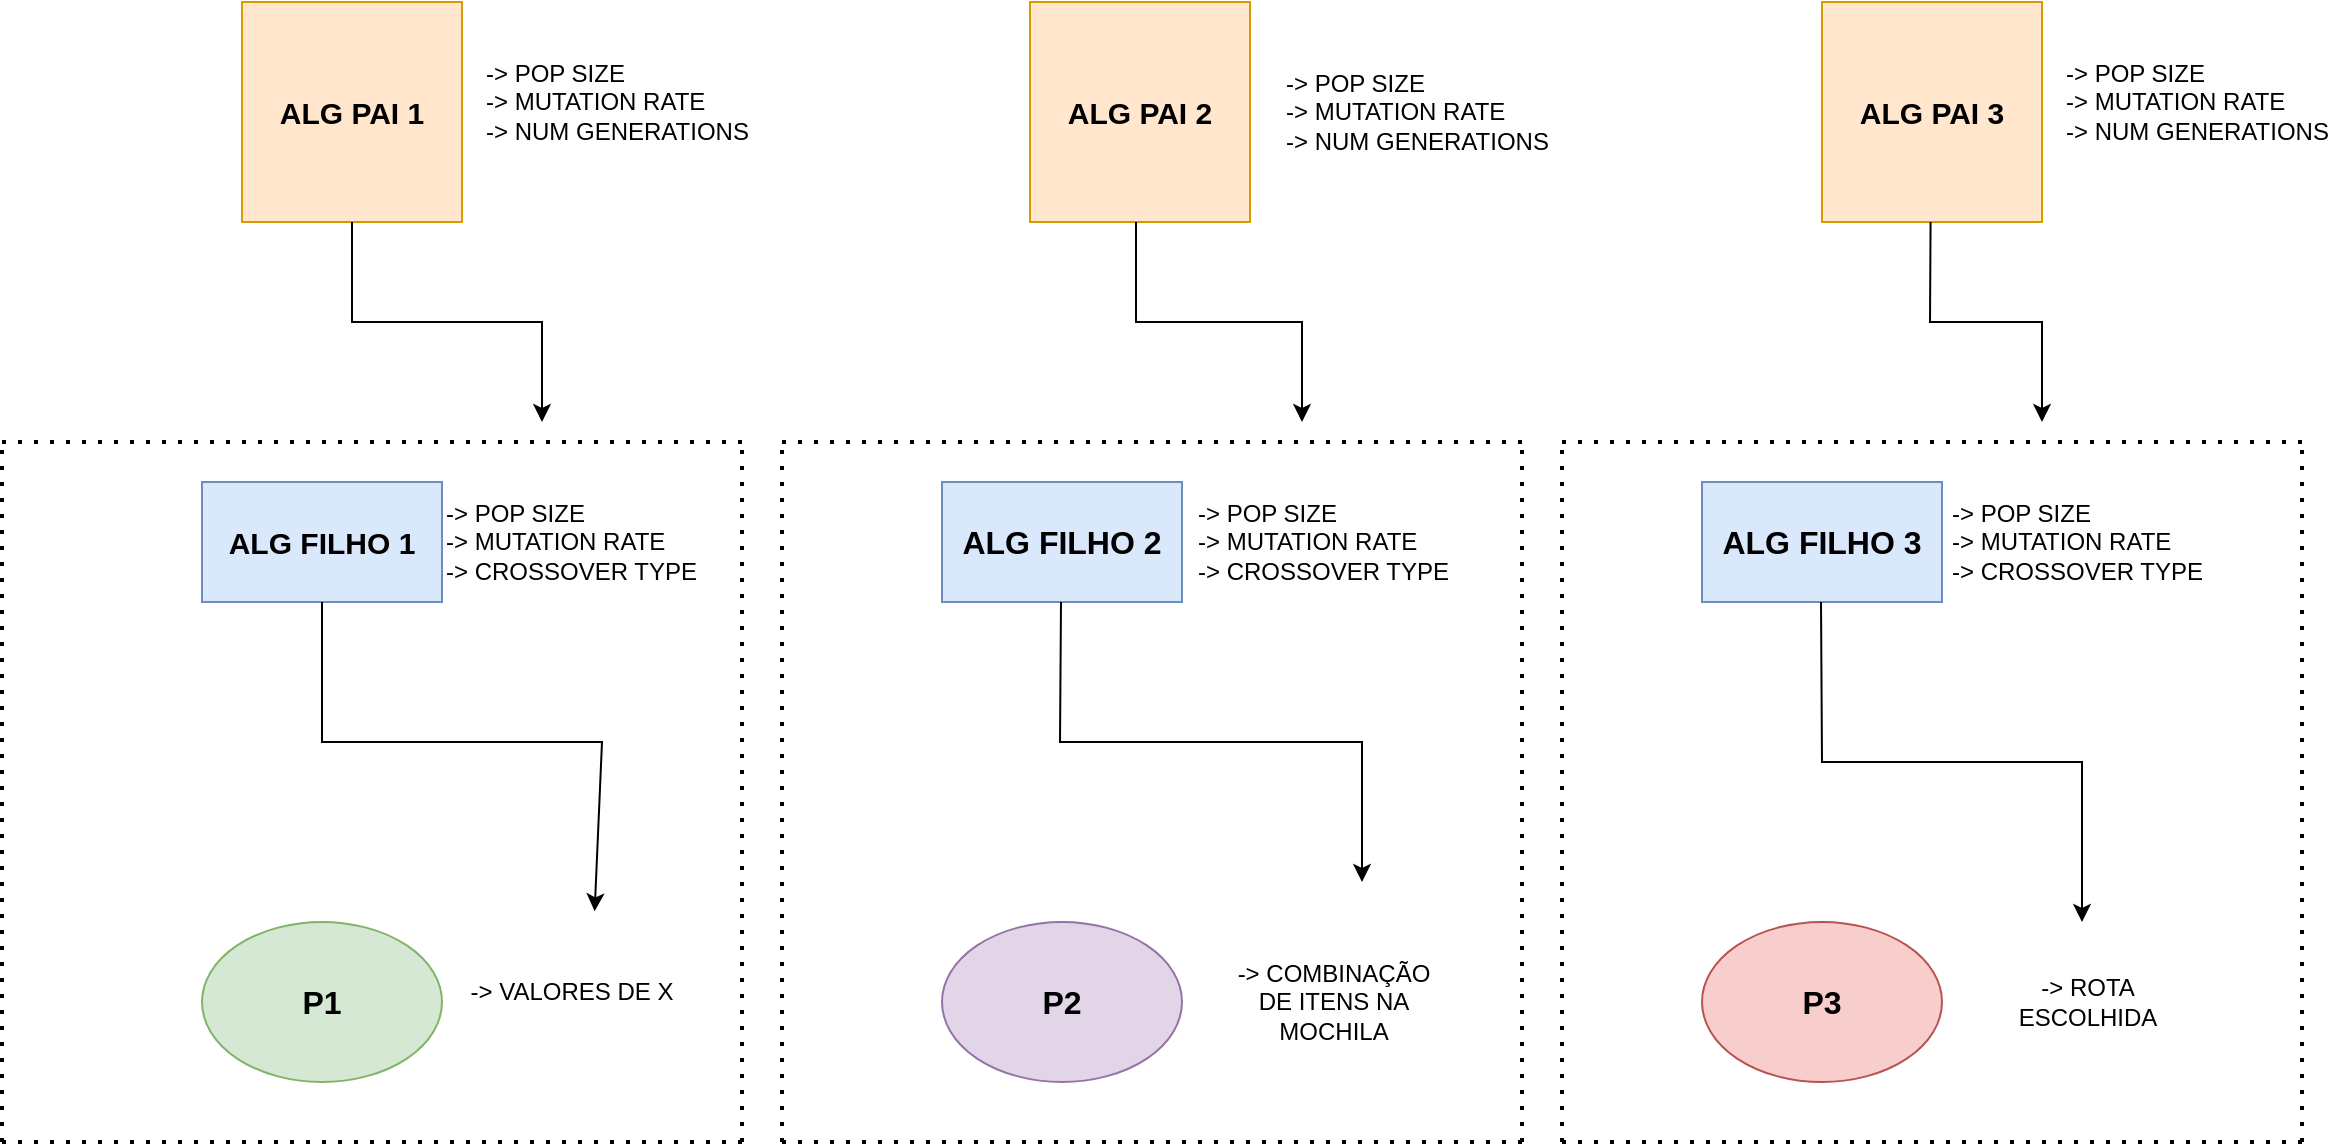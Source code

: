 <mxfile version="22.0.5" type="github">
  <diagram id="C5RBs43oDa-KdzZeNtuy" name="Page-1">
    <mxGraphModel dx="2654" dy="2080" grid="1" gridSize="10" guides="1" tooltips="1" connect="1" arrows="1" fold="1" page="1" pageScale="1" pageWidth="827" pageHeight="1169" math="0" shadow="0">
      <root>
        <mxCell id="WIyWlLk6GJQsqaUBKTNV-0" />
        <mxCell id="WIyWlLk6GJQsqaUBKTNV-1" parent="WIyWlLk6GJQsqaUBKTNV-0" />
        <mxCell id="gQG2hCczen1YuyO0xivY-0" value="&lt;font size=&quot;1&quot;&gt;&lt;b style=&quot;font-size: 15px;&quot;&gt;ALG FILHO 1&lt;/b&gt;&lt;/font&gt;" style="rounded=0;whiteSpace=wrap;html=1;fillColor=#dae8fc;strokeColor=#6c8ebf;" vertex="1" parent="WIyWlLk6GJQsqaUBKTNV-1">
          <mxGeometry y="90" width="120" height="60" as="geometry" />
        </mxCell>
        <mxCell id="gQG2hCczen1YuyO0xivY-1" value="&lt;font size=&quot;1&quot;&gt;&lt;b style=&quot;font-size: 16px;&quot;&gt;ALG FILHO 2&lt;/b&gt;&lt;/font&gt;" style="rounded=0;whiteSpace=wrap;html=1;fillColor=#dae8fc;strokeColor=#6c8ebf;" vertex="1" parent="WIyWlLk6GJQsqaUBKTNV-1">
          <mxGeometry x="370" y="90" width="120" height="60" as="geometry" />
        </mxCell>
        <mxCell id="gQG2hCczen1YuyO0xivY-2" value="&lt;font size=&quot;1&quot;&gt;&lt;b&gt;&lt;font style=&quot;font-size: 16px;&quot;&gt;ALG FILHO 3&lt;/font&gt;&lt;/b&gt;&lt;/font&gt;" style="rounded=0;whiteSpace=wrap;html=1;fillColor=#dae8fc;strokeColor=#6c8ebf;" vertex="1" parent="WIyWlLk6GJQsqaUBKTNV-1">
          <mxGeometry x="750" y="90" width="120" height="60" as="geometry" />
        </mxCell>
        <mxCell id="gQG2hCczen1YuyO0xivY-3" value="" style="endArrow=classic;html=1;rounded=0;exitX=0.5;exitY=1;exitDx=0;exitDy=0;entryX=0.603;entryY=-0.076;entryDx=0;entryDy=0;entryPerimeter=0;" edge="1" parent="WIyWlLk6GJQsqaUBKTNV-1" source="gQG2hCczen1YuyO0xivY-0" target="gQG2hCczen1YuyO0xivY-34">
          <mxGeometry width="50" height="50" relative="1" as="geometry">
            <mxPoint x="300" y="310" as="sourcePoint" />
            <mxPoint x="60" y="300" as="targetPoint" />
            <Array as="points">
              <mxPoint x="60" y="220" />
              <mxPoint x="200" y="220" />
            </Array>
          </mxGeometry>
        </mxCell>
        <mxCell id="gQG2hCczen1YuyO0xivY-4" value="" style="endArrow=classic;html=1;rounded=0;exitX=0.5;exitY=1;exitDx=0;exitDy=0;" edge="1" parent="WIyWlLk6GJQsqaUBKTNV-1">
          <mxGeometry width="50" height="50" relative="1" as="geometry">
            <mxPoint x="429.5" y="150" as="sourcePoint" />
            <mxPoint x="580" y="290" as="targetPoint" />
            <Array as="points">
              <mxPoint x="429" y="220" />
              <mxPoint x="580" y="220" />
            </Array>
          </mxGeometry>
        </mxCell>
        <mxCell id="gQG2hCczen1YuyO0xivY-5" value="" style="endArrow=classic;html=1;rounded=0;exitX=0.5;exitY=1;exitDx=0;exitDy=0;" edge="1" parent="WIyWlLk6GJQsqaUBKTNV-1">
          <mxGeometry width="50" height="50" relative="1" as="geometry">
            <mxPoint x="809.5" y="150" as="sourcePoint" />
            <mxPoint x="940" y="310" as="targetPoint" />
            <Array as="points">
              <mxPoint x="810" y="230" />
              <mxPoint x="940" y="230" />
            </Array>
          </mxGeometry>
        </mxCell>
        <mxCell id="gQG2hCczen1YuyO0xivY-6" value="&lt;b&gt;&lt;font style=&quot;font-size: 16px;&quot;&gt;P1&lt;/font&gt;&lt;/b&gt;" style="ellipse;whiteSpace=wrap;html=1;fillColor=#d5e8d4;strokeColor=#82b366;" vertex="1" parent="WIyWlLk6GJQsqaUBKTNV-1">
          <mxGeometry y="310" width="120" height="80" as="geometry" />
        </mxCell>
        <mxCell id="gQG2hCczen1YuyO0xivY-7" value="&lt;b&gt;&lt;font style=&quot;font-size: 16px;&quot;&gt;P2&lt;/font&gt;&lt;/b&gt;" style="ellipse;whiteSpace=wrap;html=1;fillColor=#e1d5e7;strokeColor=#9673a6;" vertex="1" parent="WIyWlLk6GJQsqaUBKTNV-1">
          <mxGeometry x="370" y="310" width="120" height="80" as="geometry" />
        </mxCell>
        <mxCell id="gQG2hCczen1YuyO0xivY-8" value="&lt;b&gt;&lt;font style=&quot;font-size: 16px;&quot;&gt;P3&lt;/font&gt;&lt;/b&gt;" style="ellipse;whiteSpace=wrap;html=1;fillColor=#f8cecc;strokeColor=#b85450;" vertex="1" parent="WIyWlLk6GJQsqaUBKTNV-1">
          <mxGeometry x="750" y="310" width="120" height="80" as="geometry" />
        </mxCell>
        <mxCell id="gQG2hCczen1YuyO0xivY-9" value="&lt;div&gt;-&amp;gt; POP SIZE&lt;/div&gt;&lt;div&gt;-&amp;gt; MUTATION RATE&lt;/div&gt;&lt;div&gt;-&amp;gt; CROSSOVER TYPE&lt;br&gt;&lt;/div&gt;" style="text;html=1;strokeColor=none;fillColor=none;align=left;verticalAlign=middle;whiteSpace=wrap;rounded=0;" vertex="1" parent="WIyWlLk6GJQsqaUBKTNV-1">
          <mxGeometry x="120" y="90" width="140" height="60" as="geometry" />
        </mxCell>
        <mxCell id="gQG2hCczen1YuyO0xivY-10" value="&lt;div&gt;-&amp;gt; POP SIZE&lt;/div&gt;&lt;div&gt;-&amp;gt; MUTATION RATE&lt;/div&gt;&lt;div&gt;-&amp;gt; CROSSOVER TYPE&lt;br&gt;&lt;/div&gt;" style="text;html=1;strokeColor=none;fillColor=none;align=left;verticalAlign=middle;whiteSpace=wrap;rounded=0;" vertex="1" parent="WIyWlLk6GJQsqaUBKTNV-1">
          <mxGeometry x="496" y="90" width="140" height="60" as="geometry" />
        </mxCell>
        <mxCell id="gQG2hCczen1YuyO0xivY-11" value="&lt;div&gt;-&amp;gt; POP SIZE&lt;/div&gt;&lt;div&gt;-&amp;gt; MUTATION RATE&lt;/div&gt;&lt;div&gt;-&amp;gt; CROSSOVER TYPE&lt;br&gt;&lt;/div&gt;" style="text;html=1;strokeColor=none;fillColor=none;align=left;verticalAlign=middle;whiteSpace=wrap;rounded=0;" vertex="1" parent="WIyWlLk6GJQsqaUBKTNV-1">
          <mxGeometry x="873" y="90" width="140" height="60" as="geometry" />
        </mxCell>
        <mxCell id="gQG2hCczen1YuyO0xivY-12" value="&lt;b&gt;&lt;font style=&quot;font-size: 15px;&quot;&gt;ALG PAI 1&lt;br&gt;&lt;/font&gt;&lt;/b&gt;" style="whiteSpace=wrap;html=1;aspect=fixed;fillColor=#ffe6cc;strokeColor=#d79b00;" vertex="1" parent="WIyWlLk6GJQsqaUBKTNV-1">
          <mxGeometry x="20" y="-150" width="110" height="110" as="geometry" />
        </mxCell>
        <mxCell id="gQG2hCczen1YuyO0xivY-13" value="&lt;b&gt;&lt;font style=&quot;font-size: 15px;&quot;&gt;ALG PAI 2&lt;br&gt;&lt;/font&gt;&lt;/b&gt;" style="whiteSpace=wrap;html=1;aspect=fixed;fillColor=#ffe6cc;strokeColor=#d79b00;" vertex="1" parent="WIyWlLk6GJQsqaUBKTNV-1">
          <mxGeometry x="414" y="-150" width="110" height="110" as="geometry" />
        </mxCell>
        <mxCell id="gQG2hCczen1YuyO0xivY-14" value="&lt;b&gt;&lt;font style=&quot;font-size: 15px;&quot;&gt;ALG PAI 3&lt;br&gt;&lt;/font&gt;&lt;/b&gt;" style="whiteSpace=wrap;html=1;aspect=fixed;fillColor=#ffe6cc;strokeColor=#d79b00;" vertex="1" parent="WIyWlLk6GJQsqaUBKTNV-1">
          <mxGeometry x="810" y="-150" width="110" height="110" as="geometry" />
        </mxCell>
        <mxCell id="gQG2hCczen1YuyO0xivY-16" value="" style="endArrow=classic;html=1;rounded=0;exitX=0.5;exitY=1;exitDx=0;exitDy=0;" edge="1" parent="WIyWlLk6GJQsqaUBKTNV-1" source="gQG2hCczen1YuyO0xivY-12">
          <mxGeometry width="50" height="50" relative="1" as="geometry">
            <mxPoint x="105" y="30" as="sourcePoint" />
            <mxPoint x="170" y="60" as="targetPoint" />
            <Array as="points">
              <mxPoint x="75" y="10" />
              <mxPoint x="170" y="10" />
            </Array>
          </mxGeometry>
        </mxCell>
        <mxCell id="gQG2hCczen1YuyO0xivY-17" value="" style="endArrow=classic;html=1;rounded=0;exitX=0.5;exitY=1;exitDx=0;exitDy=0;" edge="1" parent="WIyWlLk6GJQsqaUBKTNV-1">
          <mxGeometry width="50" height="50" relative="1" as="geometry">
            <mxPoint x="467" y="-40" as="sourcePoint" />
            <mxPoint x="550" y="60" as="targetPoint" />
            <Array as="points">
              <mxPoint x="467" y="10" />
              <mxPoint x="550" y="10" />
            </Array>
          </mxGeometry>
        </mxCell>
        <mxCell id="gQG2hCczen1YuyO0xivY-18" value="" style="endArrow=classic;html=1;rounded=0;exitX=0.5;exitY=1;exitDx=0;exitDy=0;" edge="1" parent="WIyWlLk6GJQsqaUBKTNV-1">
          <mxGeometry width="50" height="50" relative="1" as="geometry">
            <mxPoint x="864.29" y="-40" as="sourcePoint" />
            <mxPoint x="920" y="60" as="targetPoint" />
            <Array as="points">
              <mxPoint x="864" y="10" />
              <mxPoint x="920" y="10" />
            </Array>
          </mxGeometry>
        </mxCell>
        <mxCell id="gQG2hCczen1YuyO0xivY-19" value="" style="endArrow=none;dashed=1;html=1;dashPattern=1 3;strokeWidth=2;rounded=0;" edge="1" parent="WIyWlLk6GJQsqaUBKTNV-1">
          <mxGeometry width="50" height="50" relative="1" as="geometry">
            <mxPoint x="270" y="420" as="sourcePoint" />
            <mxPoint x="270" y="70" as="targetPoint" />
          </mxGeometry>
        </mxCell>
        <mxCell id="gQG2hCczen1YuyO0xivY-20" value="" style="endArrow=none;dashed=1;html=1;dashPattern=1 3;strokeWidth=2;rounded=0;" edge="1" parent="WIyWlLk6GJQsqaUBKTNV-1">
          <mxGeometry width="50" height="50" relative="1" as="geometry">
            <mxPoint x="-100" y="420" as="sourcePoint" />
            <mxPoint x="-100" y="70" as="targetPoint" />
          </mxGeometry>
        </mxCell>
        <mxCell id="gQG2hCczen1YuyO0xivY-21" value="" style="endArrow=none;dashed=1;html=1;dashPattern=1 3;strokeWidth=2;rounded=0;" edge="1" parent="WIyWlLk6GJQsqaUBKTNV-1">
          <mxGeometry width="50" height="50" relative="1" as="geometry">
            <mxPoint x="-100" y="420" as="sourcePoint" />
            <mxPoint x="270" y="420" as="targetPoint" />
          </mxGeometry>
        </mxCell>
        <mxCell id="gQG2hCczen1YuyO0xivY-22" value="" style="endArrow=none;dashed=1;html=1;dashPattern=1 3;strokeWidth=2;rounded=0;" edge="1" parent="WIyWlLk6GJQsqaUBKTNV-1">
          <mxGeometry width="50" height="50" relative="1" as="geometry">
            <mxPoint x="-100" y="70" as="sourcePoint" />
            <mxPoint x="270" y="70" as="targetPoint" />
          </mxGeometry>
        </mxCell>
        <mxCell id="gQG2hCczen1YuyO0xivY-23" value="" style="endArrow=none;dashed=1;html=1;dashPattern=1 3;strokeWidth=2;rounded=0;" edge="1" parent="WIyWlLk6GJQsqaUBKTNV-1">
          <mxGeometry width="50" height="50" relative="1" as="geometry">
            <mxPoint x="660" y="420" as="sourcePoint" />
            <mxPoint x="660" y="70" as="targetPoint" />
          </mxGeometry>
        </mxCell>
        <mxCell id="gQG2hCczen1YuyO0xivY-24" value="" style="endArrow=none;dashed=1;html=1;dashPattern=1 3;strokeWidth=2;rounded=0;" edge="1" parent="WIyWlLk6GJQsqaUBKTNV-1">
          <mxGeometry width="50" height="50" relative="1" as="geometry">
            <mxPoint x="290" y="420" as="sourcePoint" />
            <mxPoint x="290" y="70" as="targetPoint" />
          </mxGeometry>
        </mxCell>
        <mxCell id="gQG2hCczen1YuyO0xivY-25" value="" style="endArrow=none;dashed=1;html=1;dashPattern=1 3;strokeWidth=2;rounded=0;" edge="1" parent="WIyWlLk6GJQsqaUBKTNV-1">
          <mxGeometry width="50" height="50" relative="1" as="geometry">
            <mxPoint x="290" y="420" as="sourcePoint" />
            <mxPoint x="660" y="420" as="targetPoint" />
          </mxGeometry>
        </mxCell>
        <mxCell id="gQG2hCczen1YuyO0xivY-26" value="" style="endArrow=none;dashed=1;html=1;dashPattern=1 3;strokeWidth=2;rounded=0;" edge="1" parent="WIyWlLk6GJQsqaUBKTNV-1">
          <mxGeometry width="50" height="50" relative="1" as="geometry">
            <mxPoint x="290" y="70" as="sourcePoint" />
            <mxPoint x="660" y="70" as="targetPoint" />
          </mxGeometry>
        </mxCell>
        <mxCell id="gQG2hCczen1YuyO0xivY-27" value="" style="endArrow=none;dashed=1;html=1;dashPattern=1 3;strokeWidth=2;rounded=0;" edge="1" parent="WIyWlLk6GJQsqaUBKTNV-1">
          <mxGeometry width="50" height="50" relative="1" as="geometry">
            <mxPoint x="1050" y="420" as="sourcePoint" />
            <mxPoint x="1050" y="70" as="targetPoint" />
          </mxGeometry>
        </mxCell>
        <mxCell id="gQG2hCczen1YuyO0xivY-28" value="" style="endArrow=none;dashed=1;html=1;dashPattern=1 3;strokeWidth=2;rounded=0;" edge="1" parent="WIyWlLk6GJQsqaUBKTNV-1">
          <mxGeometry width="50" height="50" relative="1" as="geometry">
            <mxPoint x="680" y="420" as="sourcePoint" />
            <mxPoint x="680" y="70" as="targetPoint" />
          </mxGeometry>
        </mxCell>
        <mxCell id="gQG2hCczen1YuyO0xivY-29" value="" style="endArrow=none;dashed=1;html=1;dashPattern=1 3;strokeWidth=2;rounded=0;" edge="1" parent="WIyWlLk6GJQsqaUBKTNV-1">
          <mxGeometry width="50" height="50" relative="1" as="geometry">
            <mxPoint x="680" y="420" as="sourcePoint" />
            <mxPoint x="1050" y="420" as="targetPoint" />
          </mxGeometry>
        </mxCell>
        <mxCell id="gQG2hCczen1YuyO0xivY-30" value="" style="endArrow=none;dashed=1;html=1;dashPattern=1 3;strokeWidth=2;rounded=0;" edge="1" parent="WIyWlLk6GJQsqaUBKTNV-1">
          <mxGeometry width="50" height="50" relative="1" as="geometry">
            <mxPoint x="680" y="70" as="sourcePoint" />
            <mxPoint x="1050" y="70" as="targetPoint" />
          </mxGeometry>
        </mxCell>
        <mxCell id="gQG2hCczen1YuyO0xivY-34" value="-&amp;gt; VALORES DE X" style="text;html=1;strokeColor=none;fillColor=none;align=center;verticalAlign=middle;whiteSpace=wrap;rounded=0;" vertex="1" parent="WIyWlLk6GJQsqaUBKTNV-1">
          <mxGeometry x="130" y="310" width="110" height="70" as="geometry" />
        </mxCell>
        <mxCell id="gQG2hCczen1YuyO0xivY-35" value="-&amp;gt; COMBINAÇÃO DE ITENS NA MOCHILA" style="text;html=1;strokeColor=none;fillColor=none;align=center;verticalAlign=middle;whiteSpace=wrap;rounded=0;" vertex="1" parent="WIyWlLk6GJQsqaUBKTNV-1">
          <mxGeometry x="511" y="315" width="110" height="70" as="geometry" />
        </mxCell>
        <mxCell id="gQG2hCczen1YuyO0xivY-36" value="-&amp;gt; ROTA ESCOLHIDA" style="text;html=1;strokeColor=none;fillColor=none;align=center;verticalAlign=middle;whiteSpace=wrap;rounded=0;" vertex="1" parent="WIyWlLk6GJQsqaUBKTNV-1">
          <mxGeometry x="888" y="315" width="110" height="70" as="geometry" />
        </mxCell>
        <mxCell id="gQG2hCczen1YuyO0xivY-37" value="&lt;div&gt;-&amp;gt; POP SIZE&lt;/div&gt;&lt;div&gt;-&amp;gt; MUTATION RATE&lt;/div&gt;&lt;div&gt;-&amp;gt; NUM GENERATIONS&lt;br&gt;&lt;/div&gt;" style="text;html=1;strokeColor=none;fillColor=none;align=left;verticalAlign=middle;whiteSpace=wrap;rounded=0;" vertex="1" parent="WIyWlLk6GJQsqaUBKTNV-1">
          <mxGeometry x="140" y="-130" width="140" height="60" as="geometry" />
        </mxCell>
        <mxCell id="gQG2hCczen1YuyO0xivY-38" value="&lt;div&gt;-&amp;gt; POP SIZE&lt;/div&gt;&lt;div&gt;-&amp;gt; MUTATION RATE&lt;/div&gt;&lt;div&gt;-&amp;gt; NUM GENERATIONS&lt;br&gt;&lt;/div&gt;" style="text;html=1;strokeColor=none;fillColor=none;align=left;verticalAlign=middle;whiteSpace=wrap;rounded=0;" vertex="1" parent="WIyWlLk6GJQsqaUBKTNV-1">
          <mxGeometry x="540" y="-125" width="140" height="60" as="geometry" />
        </mxCell>
        <mxCell id="gQG2hCczen1YuyO0xivY-39" value="&lt;div&gt;-&amp;gt; POP SIZE&lt;/div&gt;&lt;div&gt;-&amp;gt; MUTATION RATE&lt;/div&gt;&lt;div&gt;-&amp;gt; NUM GENERATIONS&lt;br&gt;&lt;/div&gt;" style="text;html=1;strokeColor=none;fillColor=none;align=left;verticalAlign=middle;whiteSpace=wrap;rounded=0;" vertex="1" parent="WIyWlLk6GJQsqaUBKTNV-1">
          <mxGeometry x="930" y="-130" width="140" height="60" as="geometry" />
        </mxCell>
      </root>
    </mxGraphModel>
  </diagram>
</mxfile>
